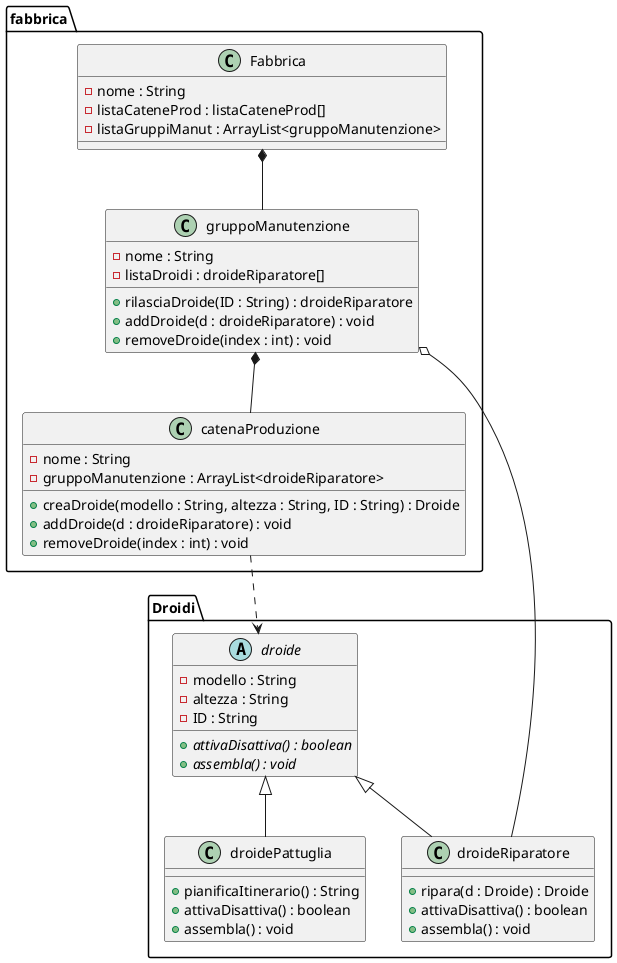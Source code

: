 @startuml
package Droidi{
abstract class droide{
    -modello : String
    -altezza : String
    -ID : String
    +{abstract}attivaDisattiva() : boolean
    +{abstract}assembla() : void
}

class droidePattuglia{
    +pianificaItinerario() : String
    +attivaDisattiva() : boolean
    +assembla() : void
}

class droideRiparatore{
    +ripara(d : Droide) : Droide
    +attivaDisattiva() : boolean
    +assembla() : void
}
}
package fabbrica{
class gruppoManutenzione{
    -nome : String
    -listaDroidi : droideRiparatore[]
    +rilasciaDroide(ID : String) : droideRiparatore
    +addDroide(d : droideRiparatore) : void
    +removeDroide(index : int) : void
}

class catenaProduzione{
    -nome : String
    -gruppoManutenzione : ArrayList<droideRiparatore>
    +creaDroide(modello : String, altezza : String, ID : String) : Droide
    +addDroide(d : droideRiparatore) : void
    +removeDroide(index : int) : void
}
class Fabbrica{
    -nome : String
    -listaCateneProd : listaCateneProd[]
    -listaGruppiManut : ArrayList<gruppoManutenzione>

}

}
droide <|-- droidePattuglia
droide <|-- droideRiparatore

Fabbrica *-- gruppoManutenzione
gruppoManutenzione *-- catenaProduzione

gruppoManutenzione o-- droideRiparatore

catenaProduzione ..> droide

@enduml